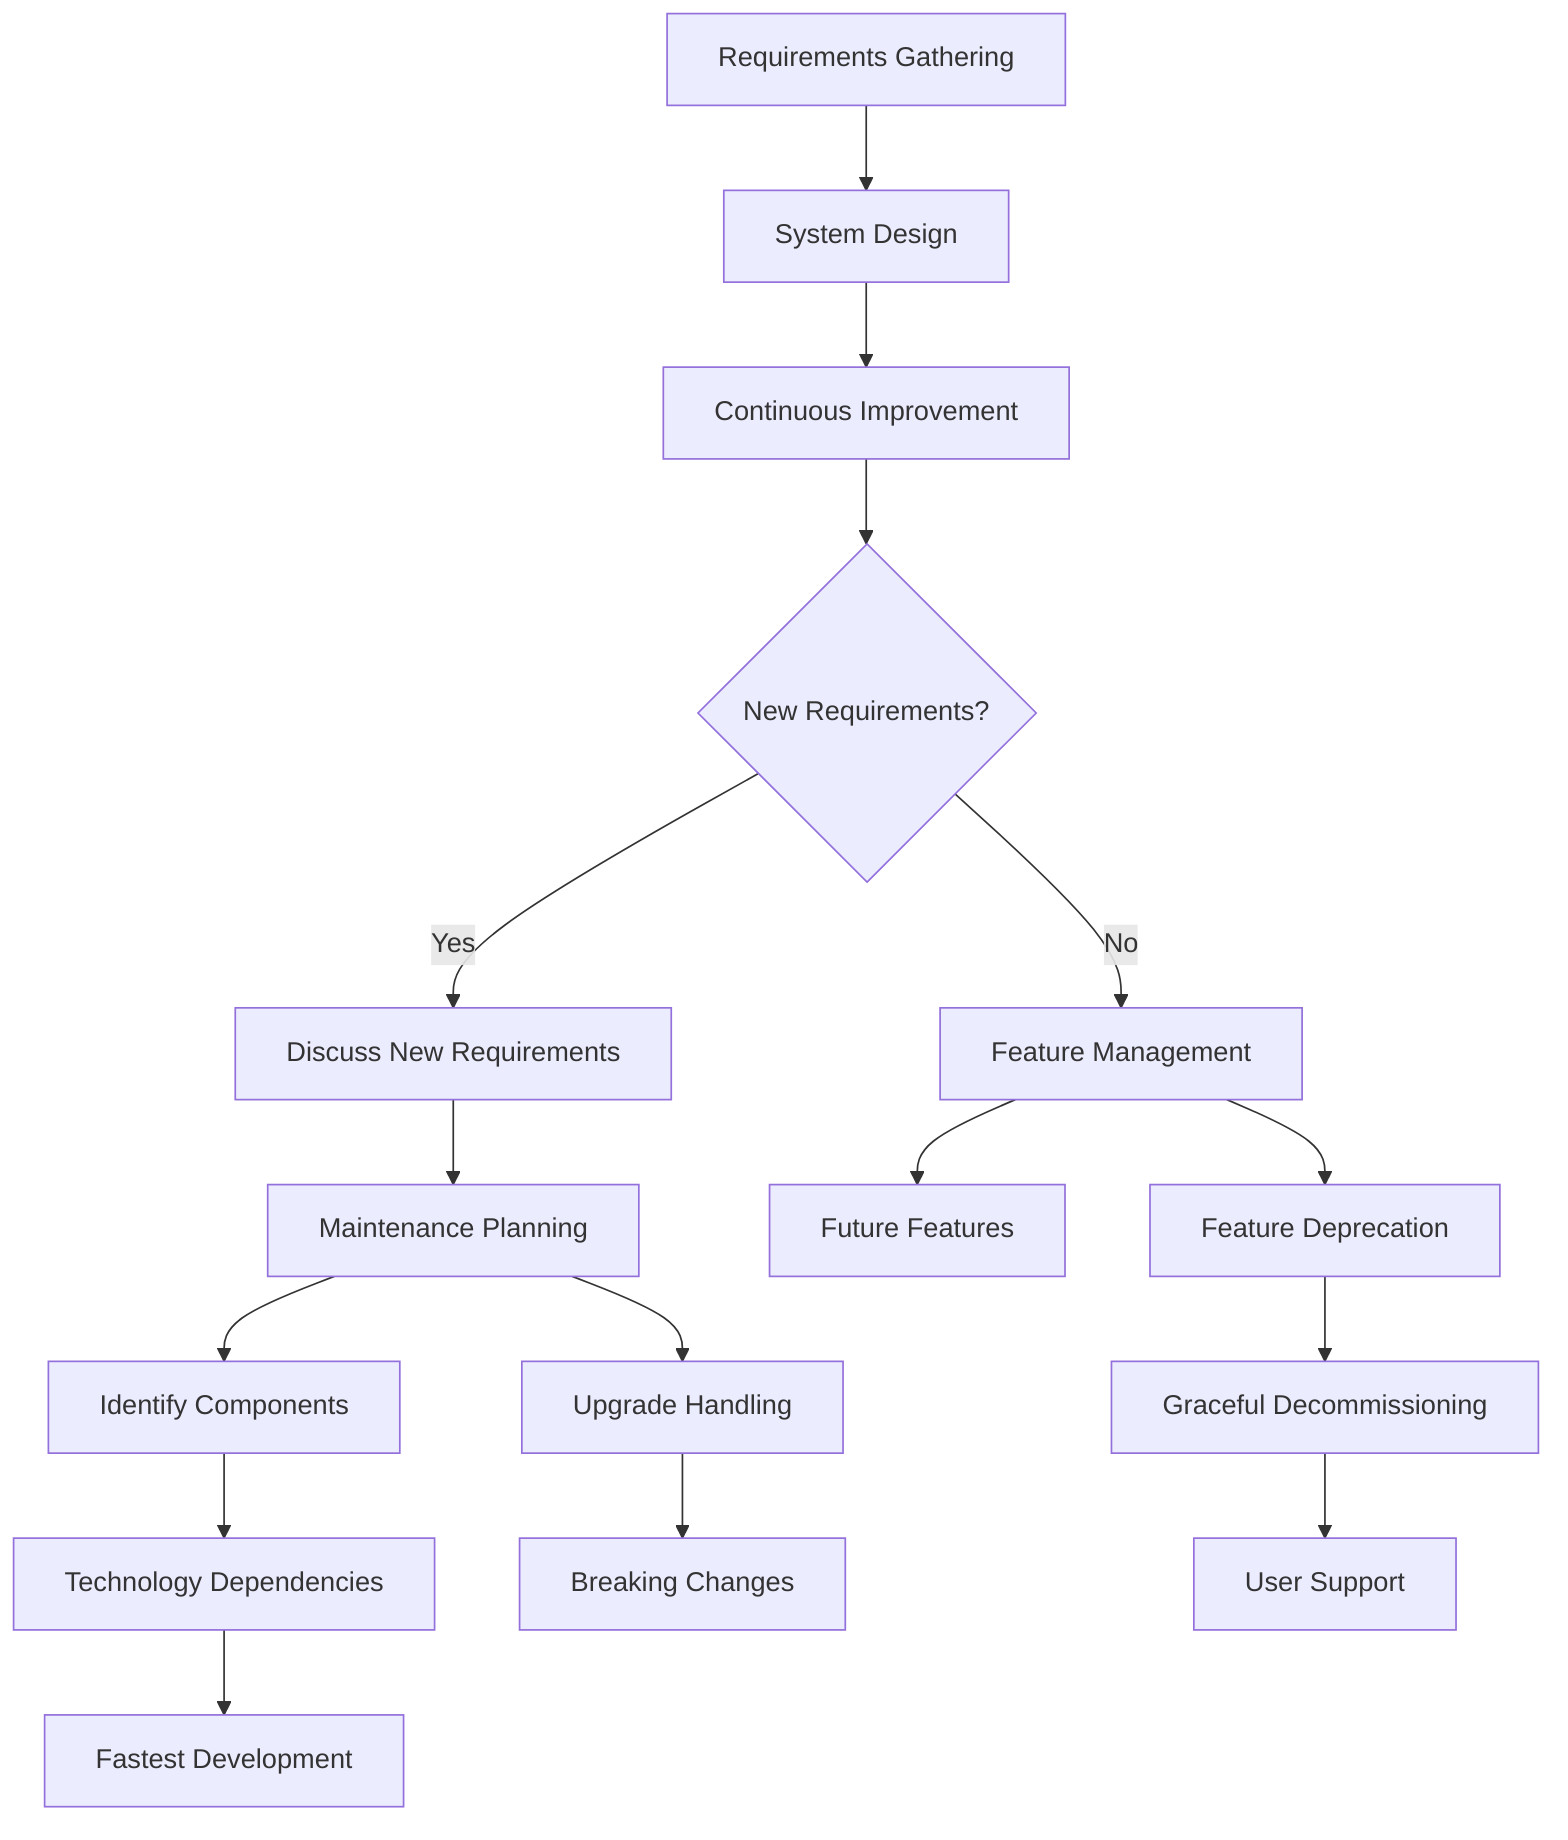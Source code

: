 graph TD
    A[Requirements Gathering] --> B[System Design]
    B --> C[Continuous Improvement]
    C --> D{New Requirements?}
    D -- Yes --> E[Discuss New Requirements]
    E --> F[Maintenance Planning]
    F --> G[Identify Components]
    G --> H[Technology Dependencies]
    H --> I[Fastest Development]
    F --> J[Upgrade Handling]
    J --> K[Breaking Changes]
    D -- No --> L[Feature Management]
    L --> M[Future Features]
    L --> N[Feature Deprecation]
    N --> O[Graceful Decommissioning]
    O --> P[User Support]